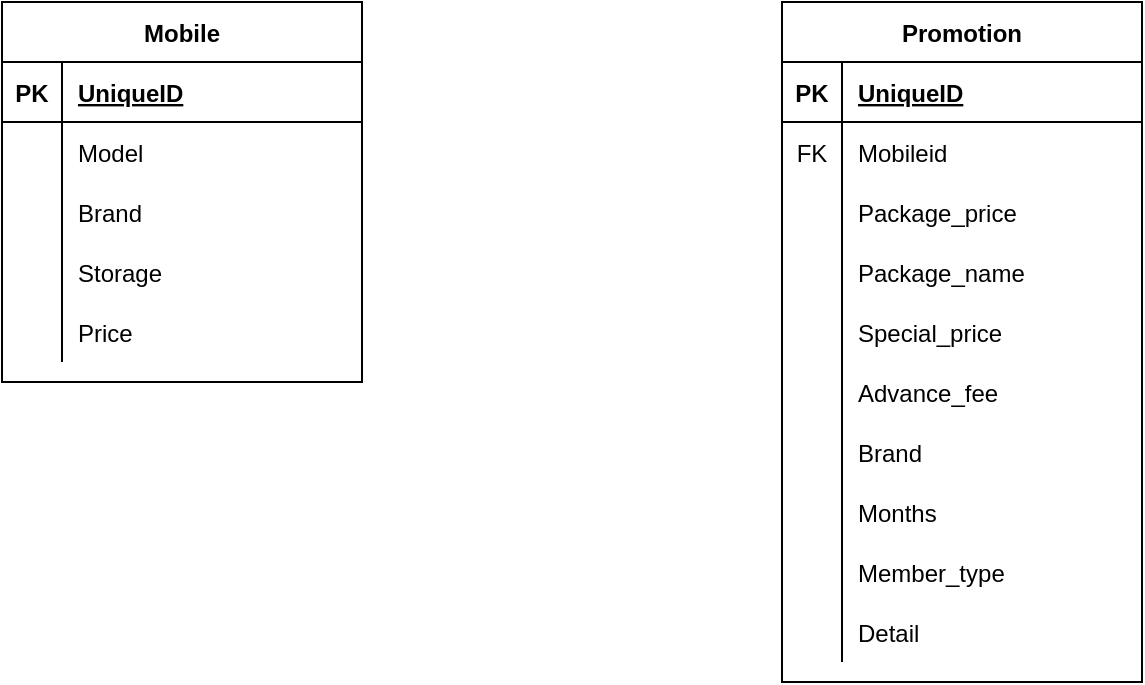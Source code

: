 <mxfile version="16.5.4" type="github" pages="2">
  <diagram id="u5zITpGyk7njDP_WMAt6" name="Page-1">
    <mxGraphModel dx="311" dy="635" grid="1" gridSize="10" guides="1" tooltips="1" connect="1" arrows="1" fold="1" page="1" pageScale="1" pageWidth="827" pageHeight="1169" math="0" shadow="0">
      <root>
        <mxCell id="0" />
        <mxCell id="1" parent="0" />
        <mxCell id="alHZ_YgUbubW7Z8FPVxp-1" value="Mobile" style="shape=table;startSize=30;container=1;collapsible=1;childLayout=tableLayout;fixedRows=1;rowLines=0;fontStyle=1;align=center;resizeLast=1;" vertex="1" parent="1">
          <mxGeometry x="970" y="40" width="180" height="190" as="geometry">
            <mxRectangle x="970" y="40" width="70" height="30" as="alternateBounds" />
          </mxGeometry>
        </mxCell>
        <mxCell id="alHZ_YgUbubW7Z8FPVxp-2" value="" style="shape=tableRow;horizontal=0;startSize=0;swimlaneHead=0;swimlaneBody=0;fillColor=none;collapsible=0;dropTarget=0;points=[[0,0.5],[1,0.5]];portConstraint=eastwest;top=0;left=0;right=0;bottom=1;" vertex="1" parent="alHZ_YgUbubW7Z8FPVxp-1">
          <mxGeometry y="30" width="180" height="30" as="geometry" />
        </mxCell>
        <mxCell id="alHZ_YgUbubW7Z8FPVxp-3" value="PK" style="shape=partialRectangle;connectable=0;fillColor=none;top=0;left=0;bottom=0;right=0;fontStyle=1;overflow=hidden;" vertex="1" parent="alHZ_YgUbubW7Z8FPVxp-2">
          <mxGeometry width="30" height="30" as="geometry">
            <mxRectangle width="30" height="30" as="alternateBounds" />
          </mxGeometry>
        </mxCell>
        <mxCell id="alHZ_YgUbubW7Z8FPVxp-4" value="UniqueID" style="shape=partialRectangle;connectable=0;fillColor=none;top=0;left=0;bottom=0;right=0;align=left;spacingLeft=6;fontStyle=5;overflow=hidden;" vertex="1" parent="alHZ_YgUbubW7Z8FPVxp-2">
          <mxGeometry x="30" width="150" height="30" as="geometry">
            <mxRectangle width="150" height="30" as="alternateBounds" />
          </mxGeometry>
        </mxCell>
        <mxCell id="alHZ_YgUbubW7Z8FPVxp-5" value="" style="shape=tableRow;horizontal=0;startSize=0;swimlaneHead=0;swimlaneBody=0;fillColor=none;collapsible=0;dropTarget=0;points=[[0,0.5],[1,0.5]];portConstraint=eastwest;top=0;left=0;right=0;bottom=0;" vertex="1" parent="alHZ_YgUbubW7Z8FPVxp-1">
          <mxGeometry y="60" width="180" height="30" as="geometry" />
        </mxCell>
        <mxCell id="alHZ_YgUbubW7Z8FPVxp-6" value="" style="shape=partialRectangle;connectable=0;fillColor=none;top=0;left=0;bottom=0;right=0;editable=1;overflow=hidden;" vertex="1" parent="alHZ_YgUbubW7Z8FPVxp-5">
          <mxGeometry width="30" height="30" as="geometry">
            <mxRectangle width="30" height="30" as="alternateBounds" />
          </mxGeometry>
        </mxCell>
        <mxCell id="alHZ_YgUbubW7Z8FPVxp-7" value="Model" style="shape=partialRectangle;connectable=0;fillColor=none;top=0;left=0;bottom=0;right=0;align=left;spacingLeft=6;overflow=hidden;" vertex="1" parent="alHZ_YgUbubW7Z8FPVxp-5">
          <mxGeometry x="30" width="150" height="30" as="geometry">
            <mxRectangle width="150" height="30" as="alternateBounds" />
          </mxGeometry>
        </mxCell>
        <mxCell id="alHZ_YgUbubW7Z8FPVxp-8" value="" style="shape=tableRow;horizontal=0;startSize=0;swimlaneHead=0;swimlaneBody=0;fillColor=none;collapsible=0;dropTarget=0;points=[[0,0.5],[1,0.5]];portConstraint=eastwest;top=0;left=0;right=0;bottom=0;" vertex="1" parent="alHZ_YgUbubW7Z8FPVxp-1">
          <mxGeometry y="90" width="180" height="30" as="geometry" />
        </mxCell>
        <mxCell id="alHZ_YgUbubW7Z8FPVxp-9" value="" style="shape=partialRectangle;connectable=0;fillColor=none;top=0;left=0;bottom=0;right=0;editable=1;overflow=hidden;" vertex="1" parent="alHZ_YgUbubW7Z8FPVxp-8">
          <mxGeometry width="30" height="30" as="geometry">
            <mxRectangle width="30" height="30" as="alternateBounds" />
          </mxGeometry>
        </mxCell>
        <mxCell id="alHZ_YgUbubW7Z8FPVxp-10" value="Brand" style="shape=partialRectangle;connectable=0;fillColor=none;top=0;left=0;bottom=0;right=0;align=left;spacingLeft=6;overflow=hidden;" vertex="1" parent="alHZ_YgUbubW7Z8FPVxp-8">
          <mxGeometry x="30" width="150" height="30" as="geometry">
            <mxRectangle width="150" height="30" as="alternateBounds" />
          </mxGeometry>
        </mxCell>
        <mxCell id="alHZ_YgUbubW7Z8FPVxp-11" value="" style="shape=tableRow;horizontal=0;startSize=0;swimlaneHead=0;swimlaneBody=0;fillColor=none;collapsible=0;dropTarget=0;points=[[0,0.5],[1,0.5]];portConstraint=eastwest;top=0;left=0;right=0;bottom=0;" vertex="1" parent="alHZ_YgUbubW7Z8FPVxp-1">
          <mxGeometry y="120" width="180" height="30" as="geometry" />
        </mxCell>
        <mxCell id="alHZ_YgUbubW7Z8FPVxp-12" value="" style="shape=partialRectangle;connectable=0;fillColor=none;top=0;left=0;bottom=0;right=0;editable=1;overflow=hidden;" vertex="1" parent="alHZ_YgUbubW7Z8FPVxp-11">
          <mxGeometry width="30" height="30" as="geometry">
            <mxRectangle width="30" height="30" as="alternateBounds" />
          </mxGeometry>
        </mxCell>
        <mxCell id="alHZ_YgUbubW7Z8FPVxp-13" value="Storage" style="shape=partialRectangle;connectable=0;fillColor=none;top=0;left=0;bottom=0;right=0;align=left;spacingLeft=6;overflow=hidden;" vertex="1" parent="alHZ_YgUbubW7Z8FPVxp-11">
          <mxGeometry x="30" width="150" height="30" as="geometry">
            <mxRectangle width="150" height="30" as="alternateBounds" />
          </mxGeometry>
        </mxCell>
        <mxCell id="lpuxgtBPoY_q44KwZ52P-14" value="" style="shape=tableRow;horizontal=0;startSize=0;swimlaneHead=0;swimlaneBody=0;fillColor=none;collapsible=0;dropTarget=0;points=[[0,0.5],[1,0.5]];portConstraint=eastwest;top=0;left=0;right=0;bottom=0;" vertex="1" parent="alHZ_YgUbubW7Z8FPVxp-1">
          <mxGeometry y="150" width="180" height="30" as="geometry" />
        </mxCell>
        <mxCell id="lpuxgtBPoY_q44KwZ52P-15" value="" style="shape=partialRectangle;connectable=0;fillColor=none;top=0;left=0;bottom=0;right=0;editable=1;overflow=hidden;" vertex="1" parent="lpuxgtBPoY_q44KwZ52P-14">
          <mxGeometry width="30" height="30" as="geometry">
            <mxRectangle width="30" height="30" as="alternateBounds" />
          </mxGeometry>
        </mxCell>
        <mxCell id="lpuxgtBPoY_q44KwZ52P-16" value="Price" style="shape=partialRectangle;connectable=0;fillColor=none;top=0;left=0;bottom=0;right=0;align=left;spacingLeft=6;overflow=hidden;" vertex="1" parent="lpuxgtBPoY_q44KwZ52P-14">
          <mxGeometry x="30" width="150" height="30" as="geometry">
            <mxRectangle width="150" height="30" as="alternateBounds" />
          </mxGeometry>
        </mxCell>
        <mxCell id="lpuxgtBPoY_q44KwZ52P-20" value="Promotion" style="shape=table;startSize=30;container=1;collapsible=1;childLayout=tableLayout;fixedRows=1;rowLines=0;fontStyle=1;align=center;resizeLast=1;" vertex="1" parent="1">
          <mxGeometry x="1360" y="40" width="180" height="340" as="geometry" />
        </mxCell>
        <mxCell id="lpuxgtBPoY_q44KwZ52P-21" value="" style="shape=tableRow;horizontal=0;startSize=0;swimlaneHead=0;swimlaneBody=0;fillColor=none;collapsible=0;dropTarget=0;points=[[0,0.5],[1,0.5]];portConstraint=eastwest;top=0;left=0;right=0;bottom=1;" vertex="1" parent="lpuxgtBPoY_q44KwZ52P-20">
          <mxGeometry y="30" width="180" height="30" as="geometry" />
        </mxCell>
        <mxCell id="lpuxgtBPoY_q44KwZ52P-22" value="PK" style="shape=partialRectangle;connectable=0;fillColor=none;top=0;left=0;bottom=0;right=0;fontStyle=1;overflow=hidden;" vertex="1" parent="lpuxgtBPoY_q44KwZ52P-21">
          <mxGeometry width="30" height="30" as="geometry">
            <mxRectangle width="30" height="30" as="alternateBounds" />
          </mxGeometry>
        </mxCell>
        <mxCell id="lpuxgtBPoY_q44KwZ52P-23" value="UniqueID" style="shape=partialRectangle;connectable=0;fillColor=none;top=0;left=0;bottom=0;right=0;align=left;spacingLeft=6;fontStyle=5;overflow=hidden;" vertex="1" parent="lpuxgtBPoY_q44KwZ52P-21">
          <mxGeometry x="30" width="150" height="30" as="geometry">
            <mxRectangle width="150" height="30" as="alternateBounds" />
          </mxGeometry>
        </mxCell>
        <mxCell id="lpuxgtBPoY_q44KwZ52P-42" value="" style="shape=tableRow;horizontal=0;startSize=0;swimlaneHead=0;swimlaneBody=0;fillColor=none;collapsible=0;dropTarget=0;points=[[0,0.5],[1,0.5]];portConstraint=eastwest;top=0;left=0;right=0;bottom=0;" vertex="1" parent="lpuxgtBPoY_q44KwZ52P-20">
          <mxGeometry y="60" width="180" height="30" as="geometry" />
        </mxCell>
        <mxCell id="lpuxgtBPoY_q44KwZ52P-43" value="FK" style="shape=partialRectangle;connectable=0;fillColor=none;top=0;left=0;bottom=0;right=0;editable=1;overflow=hidden;" vertex="1" parent="lpuxgtBPoY_q44KwZ52P-42">
          <mxGeometry width="30" height="30" as="geometry">
            <mxRectangle width="30" height="30" as="alternateBounds" />
          </mxGeometry>
        </mxCell>
        <mxCell id="lpuxgtBPoY_q44KwZ52P-44" value="Mobileid" style="shape=partialRectangle;connectable=0;fillColor=none;top=0;left=0;bottom=0;right=0;align=left;spacingLeft=6;overflow=hidden;" vertex="1" parent="lpuxgtBPoY_q44KwZ52P-42">
          <mxGeometry x="30" width="150" height="30" as="geometry">
            <mxRectangle width="150" height="30" as="alternateBounds" />
          </mxGeometry>
        </mxCell>
        <mxCell id="lpuxgtBPoY_q44KwZ52P-24" value="" style="shape=tableRow;horizontal=0;startSize=0;swimlaneHead=0;swimlaneBody=0;fillColor=none;collapsible=0;dropTarget=0;points=[[0,0.5],[1,0.5]];portConstraint=eastwest;top=0;left=0;right=0;bottom=0;" vertex="1" parent="lpuxgtBPoY_q44KwZ52P-20">
          <mxGeometry y="90" width="180" height="30" as="geometry" />
        </mxCell>
        <mxCell id="lpuxgtBPoY_q44KwZ52P-25" value="" style="shape=partialRectangle;connectable=0;fillColor=none;top=0;left=0;bottom=0;right=0;editable=1;overflow=hidden;" vertex="1" parent="lpuxgtBPoY_q44KwZ52P-24">
          <mxGeometry width="30" height="30" as="geometry">
            <mxRectangle width="30" height="30" as="alternateBounds" />
          </mxGeometry>
        </mxCell>
        <mxCell id="lpuxgtBPoY_q44KwZ52P-26" value="Package_price" style="shape=partialRectangle;connectable=0;fillColor=none;top=0;left=0;bottom=0;right=0;align=left;spacingLeft=6;overflow=hidden;" vertex="1" parent="lpuxgtBPoY_q44KwZ52P-24">
          <mxGeometry x="30" width="150" height="30" as="geometry">
            <mxRectangle width="150" height="30" as="alternateBounds" />
          </mxGeometry>
        </mxCell>
        <mxCell id="lpuxgtBPoY_q44KwZ52P-27" value="" style="shape=tableRow;horizontal=0;startSize=0;swimlaneHead=0;swimlaneBody=0;fillColor=none;collapsible=0;dropTarget=0;points=[[0,0.5],[1,0.5]];portConstraint=eastwest;top=0;left=0;right=0;bottom=0;" vertex="1" parent="lpuxgtBPoY_q44KwZ52P-20">
          <mxGeometry y="120" width="180" height="30" as="geometry" />
        </mxCell>
        <mxCell id="lpuxgtBPoY_q44KwZ52P-28" value="" style="shape=partialRectangle;connectable=0;fillColor=none;top=0;left=0;bottom=0;right=0;editable=1;overflow=hidden;" vertex="1" parent="lpuxgtBPoY_q44KwZ52P-27">
          <mxGeometry width="30" height="30" as="geometry">
            <mxRectangle width="30" height="30" as="alternateBounds" />
          </mxGeometry>
        </mxCell>
        <mxCell id="lpuxgtBPoY_q44KwZ52P-29" value="Package_name" style="shape=partialRectangle;connectable=0;fillColor=none;top=0;left=0;bottom=0;right=0;align=left;spacingLeft=6;overflow=hidden;" vertex="1" parent="lpuxgtBPoY_q44KwZ52P-27">
          <mxGeometry x="30" width="150" height="30" as="geometry">
            <mxRectangle width="150" height="30" as="alternateBounds" />
          </mxGeometry>
        </mxCell>
        <mxCell id="lpuxgtBPoY_q44KwZ52P-48" value="" style="shape=tableRow;horizontal=0;startSize=0;swimlaneHead=0;swimlaneBody=0;fillColor=none;collapsible=0;dropTarget=0;points=[[0,0.5],[1,0.5]];portConstraint=eastwest;top=0;left=0;right=0;bottom=0;" vertex="1" parent="lpuxgtBPoY_q44KwZ52P-20">
          <mxGeometry y="150" width="180" height="30" as="geometry" />
        </mxCell>
        <mxCell id="lpuxgtBPoY_q44KwZ52P-49" value="" style="shape=partialRectangle;connectable=0;fillColor=none;top=0;left=0;bottom=0;right=0;editable=1;overflow=hidden;" vertex="1" parent="lpuxgtBPoY_q44KwZ52P-48">
          <mxGeometry width="30" height="30" as="geometry">
            <mxRectangle width="30" height="30" as="alternateBounds" />
          </mxGeometry>
        </mxCell>
        <mxCell id="lpuxgtBPoY_q44KwZ52P-50" value="Special_price" style="shape=partialRectangle;connectable=0;fillColor=none;top=0;left=0;bottom=0;right=0;align=left;spacingLeft=6;overflow=hidden;" vertex="1" parent="lpuxgtBPoY_q44KwZ52P-48">
          <mxGeometry x="30" width="150" height="30" as="geometry">
            <mxRectangle width="150" height="30" as="alternateBounds" />
          </mxGeometry>
        </mxCell>
        <mxCell id="lpuxgtBPoY_q44KwZ52P-30" value="" style="shape=tableRow;horizontal=0;startSize=0;swimlaneHead=0;swimlaneBody=0;fillColor=none;collapsible=0;dropTarget=0;points=[[0,0.5],[1,0.5]];portConstraint=eastwest;top=0;left=0;right=0;bottom=0;" vertex="1" parent="lpuxgtBPoY_q44KwZ52P-20">
          <mxGeometry y="180" width="180" height="30" as="geometry" />
        </mxCell>
        <mxCell id="lpuxgtBPoY_q44KwZ52P-31" value="" style="shape=partialRectangle;connectable=0;fillColor=none;top=0;left=0;bottom=0;right=0;editable=1;overflow=hidden;" vertex="1" parent="lpuxgtBPoY_q44KwZ52P-30">
          <mxGeometry width="30" height="30" as="geometry">
            <mxRectangle width="30" height="30" as="alternateBounds" />
          </mxGeometry>
        </mxCell>
        <mxCell id="lpuxgtBPoY_q44KwZ52P-32" value="Advance_fee" style="shape=partialRectangle;connectable=0;fillColor=none;top=0;left=0;bottom=0;right=0;align=left;spacingLeft=6;overflow=hidden;" vertex="1" parent="lpuxgtBPoY_q44KwZ52P-30">
          <mxGeometry x="30" width="150" height="30" as="geometry">
            <mxRectangle width="150" height="30" as="alternateBounds" />
          </mxGeometry>
        </mxCell>
        <mxCell id="lpuxgtBPoY_q44KwZ52P-33" value="" style="shape=tableRow;horizontal=0;startSize=0;swimlaneHead=0;swimlaneBody=0;fillColor=none;collapsible=0;dropTarget=0;points=[[0,0.5],[1,0.5]];portConstraint=eastwest;top=0;left=0;right=0;bottom=0;" vertex="1" parent="lpuxgtBPoY_q44KwZ52P-20">
          <mxGeometry y="210" width="180" height="30" as="geometry" />
        </mxCell>
        <mxCell id="lpuxgtBPoY_q44KwZ52P-34" value="" style="shape=partialRectangle;connectable=0;fillColor=none;top=0;left=0;bottom=0;right=0;editable=1;overflow=hidden;" vertex="1" parent="lpuxgtBPoY_q44KwZ52P-33">
          <mxGeometry width="30" height="30" as="geometry">
            <mxRectangle width="30" height="30" as="alternateBounds" />
          </mxGeometry>
        </mxCell>
        <mxCell id="lpuxgtBPoY_q44KwZ52P-35" value="Brand" style="shape=partialRectangle;connectable=0;fillColor=none;top=0;left=0;bottom=0;right=0;align=left;spacingLeft=6;overflow=hidden;" vertex="1" parent="lpuxgtBPoY_q44KwZ52P-33">
          <mxGeometry x="30" width="150" height="30" as="geometry">
            <mxRectangle width="150" height="30" as="alternateBounds" />
          </mxGeometry>
        </mxCell>
        <mxCell id="lpuxgtBPoY_q44KwZ52P-36" value="" style="shape=tableRow;horizontal=0;startSize=0;swimlaneHead=0;swimlaneBody=0;fillColor=none;collapsible=0;dropTarget=0;points=[[0,0.5],[1,0.5]];portConstraint=eastwest;top=0;left=0;right=0;bottom=0;" vertex="1" parent="lpuxgtBPoY_q44KwZ52P-20">
          <mxGeometry y="240" width="180" height="30" as="geometry" />
        </mxCell>
        <mxCell id="lpuxgtBPoY_q44KwZ52P-37" value="" style="shape=partialRectangle;connectable=0;fillColor=none;top=0;left=0;bottom=0;right=0;editable=1;overflow=hidden;" vertex="1" parent="lpuxgtBPoY_q44KwZ52P-36">
          <mxGeometry width="30" height="30" as="geometry">
            <mxRectangle width="30" height="30" as="alternateBounds" />
          </mxGeometry>
        </mxCell>
        <mxCell id="lpuxgtBPoY_q44KwZ52P-38" value="Months" style="shape=partialRectangle;connectable=0;fillColor=none;top=0;left=0;bottom=0;right=0;align=left;spacingLeft=6;overflow=hidden;" vertex="1" parent="lpuxgtBPoY_q44KwZ52P-36">
          <mxGeometry x="30" width="150" height="30" as="geometry">
            <mxRectangle width="150" height="30" as="alternateBounds" />
          </mxGeometry>
        </mxCell>
        <mxCell id="lpuxgtBPoY_q44KwZ52P-39" value="" style="shape=tableRow;horizontal=0;startSize=0;swimlaneHead=0;swimlaneBody=0;fillColor=none;collapsible=0;dropTarget=0;points=[[0,0.5],[1,0.5]];portConstraint=eastwest;top=0;left=0;right=0;bottom=0;" vertex="1" parent="lpuxgtBPoY_q44KwZ52P-20">
          <mxGeometry y="270" width="180" height="30" as="geometry" />
        </mxCell>
        <mxCell id="lpuxgtBPoY_q44KwZ52P-40" value="" style="shape=partialRectangle;connectable=0;fillColor=none;top=0;left=0;bottom=0;right=0;editable=1;overflow=hidden;" vertex="1" parent="lpuxgtBPoY_q44KwZ52P-39">
          <mxGeometry width="30" height="30" as="geometry">
            <mxRectangle width="30" height="30" as="alternateBounds" />
          </mxGeometry>
        </mxCell>
        <mxCell id="lpuxgtBPoY_q44KwZ52P-41" value="Member_type" style="shape=partialRectangle;connectable=0;fillColor=none;top=0;left=0;bottom=0;right=0;align=left;spacingLeft=6;overflow=hidden;" vertex="1" parent="lpuxgtBPoY_q44KwZ52P-39">
          <mxGeometry x="30" width="150" height="30" as="geometry">
            <mxRectangle width="150" height="30" as="alternateBounds" />
          </mxGeometry>
        </mxCell>
        <mxCell id="lpuxgtBPoY_q44KwZ52P-45" value="" style="shape=tableRow;horizontal=0;startSize=0;swimlaneHead=0;swimlaneBody=0;fillColor=none;collapsible=0;dropTarget=0;points=[[0,0.5],[1,0.5]];portConstraint=eastwest;top=0;left=0;right=0;bottom=0;" vertex="1" parent="lpuxgtBPoY_q44KwZ52P-20">
          <mxGeometry y="300" width="180" height="30" as="geometry" />
        </mxCell>
        <mxCell id="lpuxgtBPoY_q44KwZ52P-46" value="" style="shape=partialRectangle;connectable=0;fillColor=none;top=0;left=0;bottom=0;right=0;editable=1;overflow=hidden;" vertex="1" parent="lpuxgtBPoY_q44KwZ52P-45">
          <mxGeometry width="30" height="30" as="geometry">
            <mxRectangle width="30" height="30" as="alternateBounds" />
          </mxGeometry>
        </mxCell>
        <mxCell id="lpuxgtBPoY_q44KwZ52P-47" value="Detail" style="shape=partialRectangle;connectable=0;fillColor=none;top=0;left=0;bottom=0;right=0;align=left;spacingLeft=6;overflow=hidden;" vertex="1" parent="lpuxgtBPoY_q44KwZ52P-45">
          <mxGeometry x="30" width="150" height="30" as="geometry">
            <mxRectangle width="150" height="30" as="alternateBounds" />
          </mxGeometry>
        </mxCell>
      </root>
    </mxGraphModel>
  </diagram>
  <diagram id="3BoJmMehW-tDcV48f7wu" name="Page-2">
    <mxGraphModel dx="948" dy="529" grid="1" gridSize="10" guides="1" tooltips="1" connect="1" arrows="1" fold="1" page="1" pageScale="1" pageWidth="1169" pageHeight="827" math="0" shadow="0">
      <root>
        <mxCell id="0Rnti5StmP9uvU4NdUGP-0" />
        <mxCell id="0Rnti5StmP9uvU4NdUGP-1" parent="0Rnti5StmP9uvU4NdUGP-0" />
        <mxCell id="3e5DiGZpwi1d6V29vy3j-0" value="Mobile" style="whiteSpace=wrap;html=1;align=center;" vertex="1" parent="0Rnti5StmP9uvU4NdUGP-1">
          <mxGeometry x="170" y="170" width="100" height="40" as="geometry" />
        </mxCell>
        <mxCell id="3e5DiGZpwi1d6V29vy3j-1" value="Model" style="ellipse;whiteSpace=wrap;html=1;align=center;" vertex="1" parent="0Rnti5StmP9uvU4NdUGP-1">
          <mxGeometry x="40" y="170" width="100" height="40" as="geometry" />
        </mxCell>
        <mxCell id="3e5DiGZpwi1d6V29vy3j-2" value="Price" style="ellipse;whiteSpace=wrap;html=1;align=center;" vertex="1" parent="0Rnti5StmP9uvU4NdUGP-1">
          <mxGeometry x="40" y="270" width="100" height="40" as="geometry" />
        </mxCell>
        <mxCell id="3e5DiGZpwi1d6V29vy3j-3" value="Storage" style="ellipse;whiteSpace=wrap;html=1;align=center;" vertex="1" parent="0Rnti5StmP9uvU4NdUGP-1">
          <mxGeometry x="40" y="220" width="100" height="40" as="geometry" />
        </mxCell>
        <mxCell id="3e5DiGZpwi1d6V29vy3j-4" value="&lt;u&gt;Id&lt;/u&gt;" style="ellipse;whiteSpace=wrap;html=1;align=center;" vertex="1" parent="0Rnti5StmP9uvU4NdUGP-1">
          <mxGeometry x="40" y="70" width="100" height="40" as="geometry" />
        </mxCell>
        <mxCell id="3e5DiGZpwi1d6V29vy3j-5" value="Brand" style="ellipse;whiteSpace=wrap;html=1;align=center;" vertex="1" parent="0Rnti5StmP9uvU4NdUGP-1">
          <mxGeometry x="40" y="120" width="100" height="40" as="geometry" />
        </mxCell>
        <mxCell id="B27BO4UGLEmLNdkP92GY-0" value="" style="endArrow=none;html=1;rounded=0;exitX=1;exitY=0.5;exitDx=0;exitDy=0;" edge="1" parent="0Rnti5StmP9uvU4NdUGP-1" source="3e5DiGZpwi1d6V29vy3j-4" target="3e5DiGZpwi1d6V29vy3j-0">
          <mxGeometry relative="1" as="geometry">
            <mxPoint x="360" y="230" as="sourcePoint" />
            <mxPoint x="520" y="230" as="targetPoint" />
          </mxGeometry>
        </mxCell>
        <mxCell id="B27BO4UGLEmLNdkP92GY-1" value="" style="endArrow=none;html=1;rounded=0;exitX=1;exitY=0.5;exitDx=0;exitDy=0;" edge="1" parent="0Rnti5StmP9uvU4NdUGP-1" source="3e5DiGZpwi1d6V29vy3j-2" target="3e5DiGZpwi1d6V29vy3j-0">
          <mxGeometry relative="1" as="geometry">
            <mxPoint x="150" y="100" as="sourcePoint" />
            <mxPoint x="214" y="180" as="targetPoint" />
          </mxGeometry>
        </mxCell>
        <mxCell id="B27BO4UGLEmLNdkP92GY-2" value="" style="endArrow=none;html=1;rounded=0;exitX=1;exitY=0;exitDx=0;exitDy=0;" edge="1" parent="0Rnti5StmP9uvU4NdUGP-1" source="3e5DiGZpwi1d6V29vy3j-3" target="3e5DiGZpwi1d6V29vy3j-0">
          <mxGeometry relative="1" as="geometry">
            <mxPoint x="160" y="110" as="sourcePoint" />
            <mxPoint x="210" y="200" as="targetPoint" />
          </mxGeometry>
        </mxCell>
        <mxCell id="B27BO4UGLEmLNdkP92GY-3" value="" style="endArrow=none;html=1;rounded=0;" edge="1" parent="0Rnti5StmP9uvU4NdUGP-1" source="3e5DiGZpwi1d6V29vy3j-1" target="3e5DiGZpwi1d6V29vy3j-0">
          <mxGeometry relative="1" as="geometry">
            <mxPoint x="170" y="120" as="sourcePoint" />
            <mxPoint x="234" y="200" as="targetPoint" />
          </mxGeometry>
        </mxCell>
        <mxCell id="B27BO4UGLEmLNdkP92GY-4" value="" style="endArrow=none;html=1;rounded=0;" edge="1" parent="0Rnti5StmP9uvU4NdUGP-1" source="3e5DiGZpwi1d6V29vy3j-5" target="3e5DiGZpwi1d6V29vy3j-0">
          <mxGeometry relative="1" as="geometry">
            <mxPoint x="180" y="130" as="sourcePoint" />
            <mxPoint x="244" y="210" as="targetPoint" />
          </mxGeometry>
        </mxCell>
        <mxCell id="B27BO4UGLEmLNdkP92GY-5" value="has" style="shape=rhombus;perimeter=rhombusPerimeter;whiteSpace=wrap;html=1;align=center;" vertex="1" parent="0Rnti5StmP9uvU4NdUGP-1">
          <mxGeometry x="440" y="160" width="120" height="60" as="geometry" />
        </mxCell>
        <mxCell id="B27BO4UGLEmLNdkP92GY-6" value="Promotion" style="whiteSpace=wrap;html=1;align=center;" vertex="1" parent="0Rnti5StmP9uvU4NdUGP-1">
          <mxGeometry x="680" y="170" width="100" height="40" as="geometry" />
        </mxCell>
      </root>
    </mxGraphModel>
  </diagram>
</mxfile>
